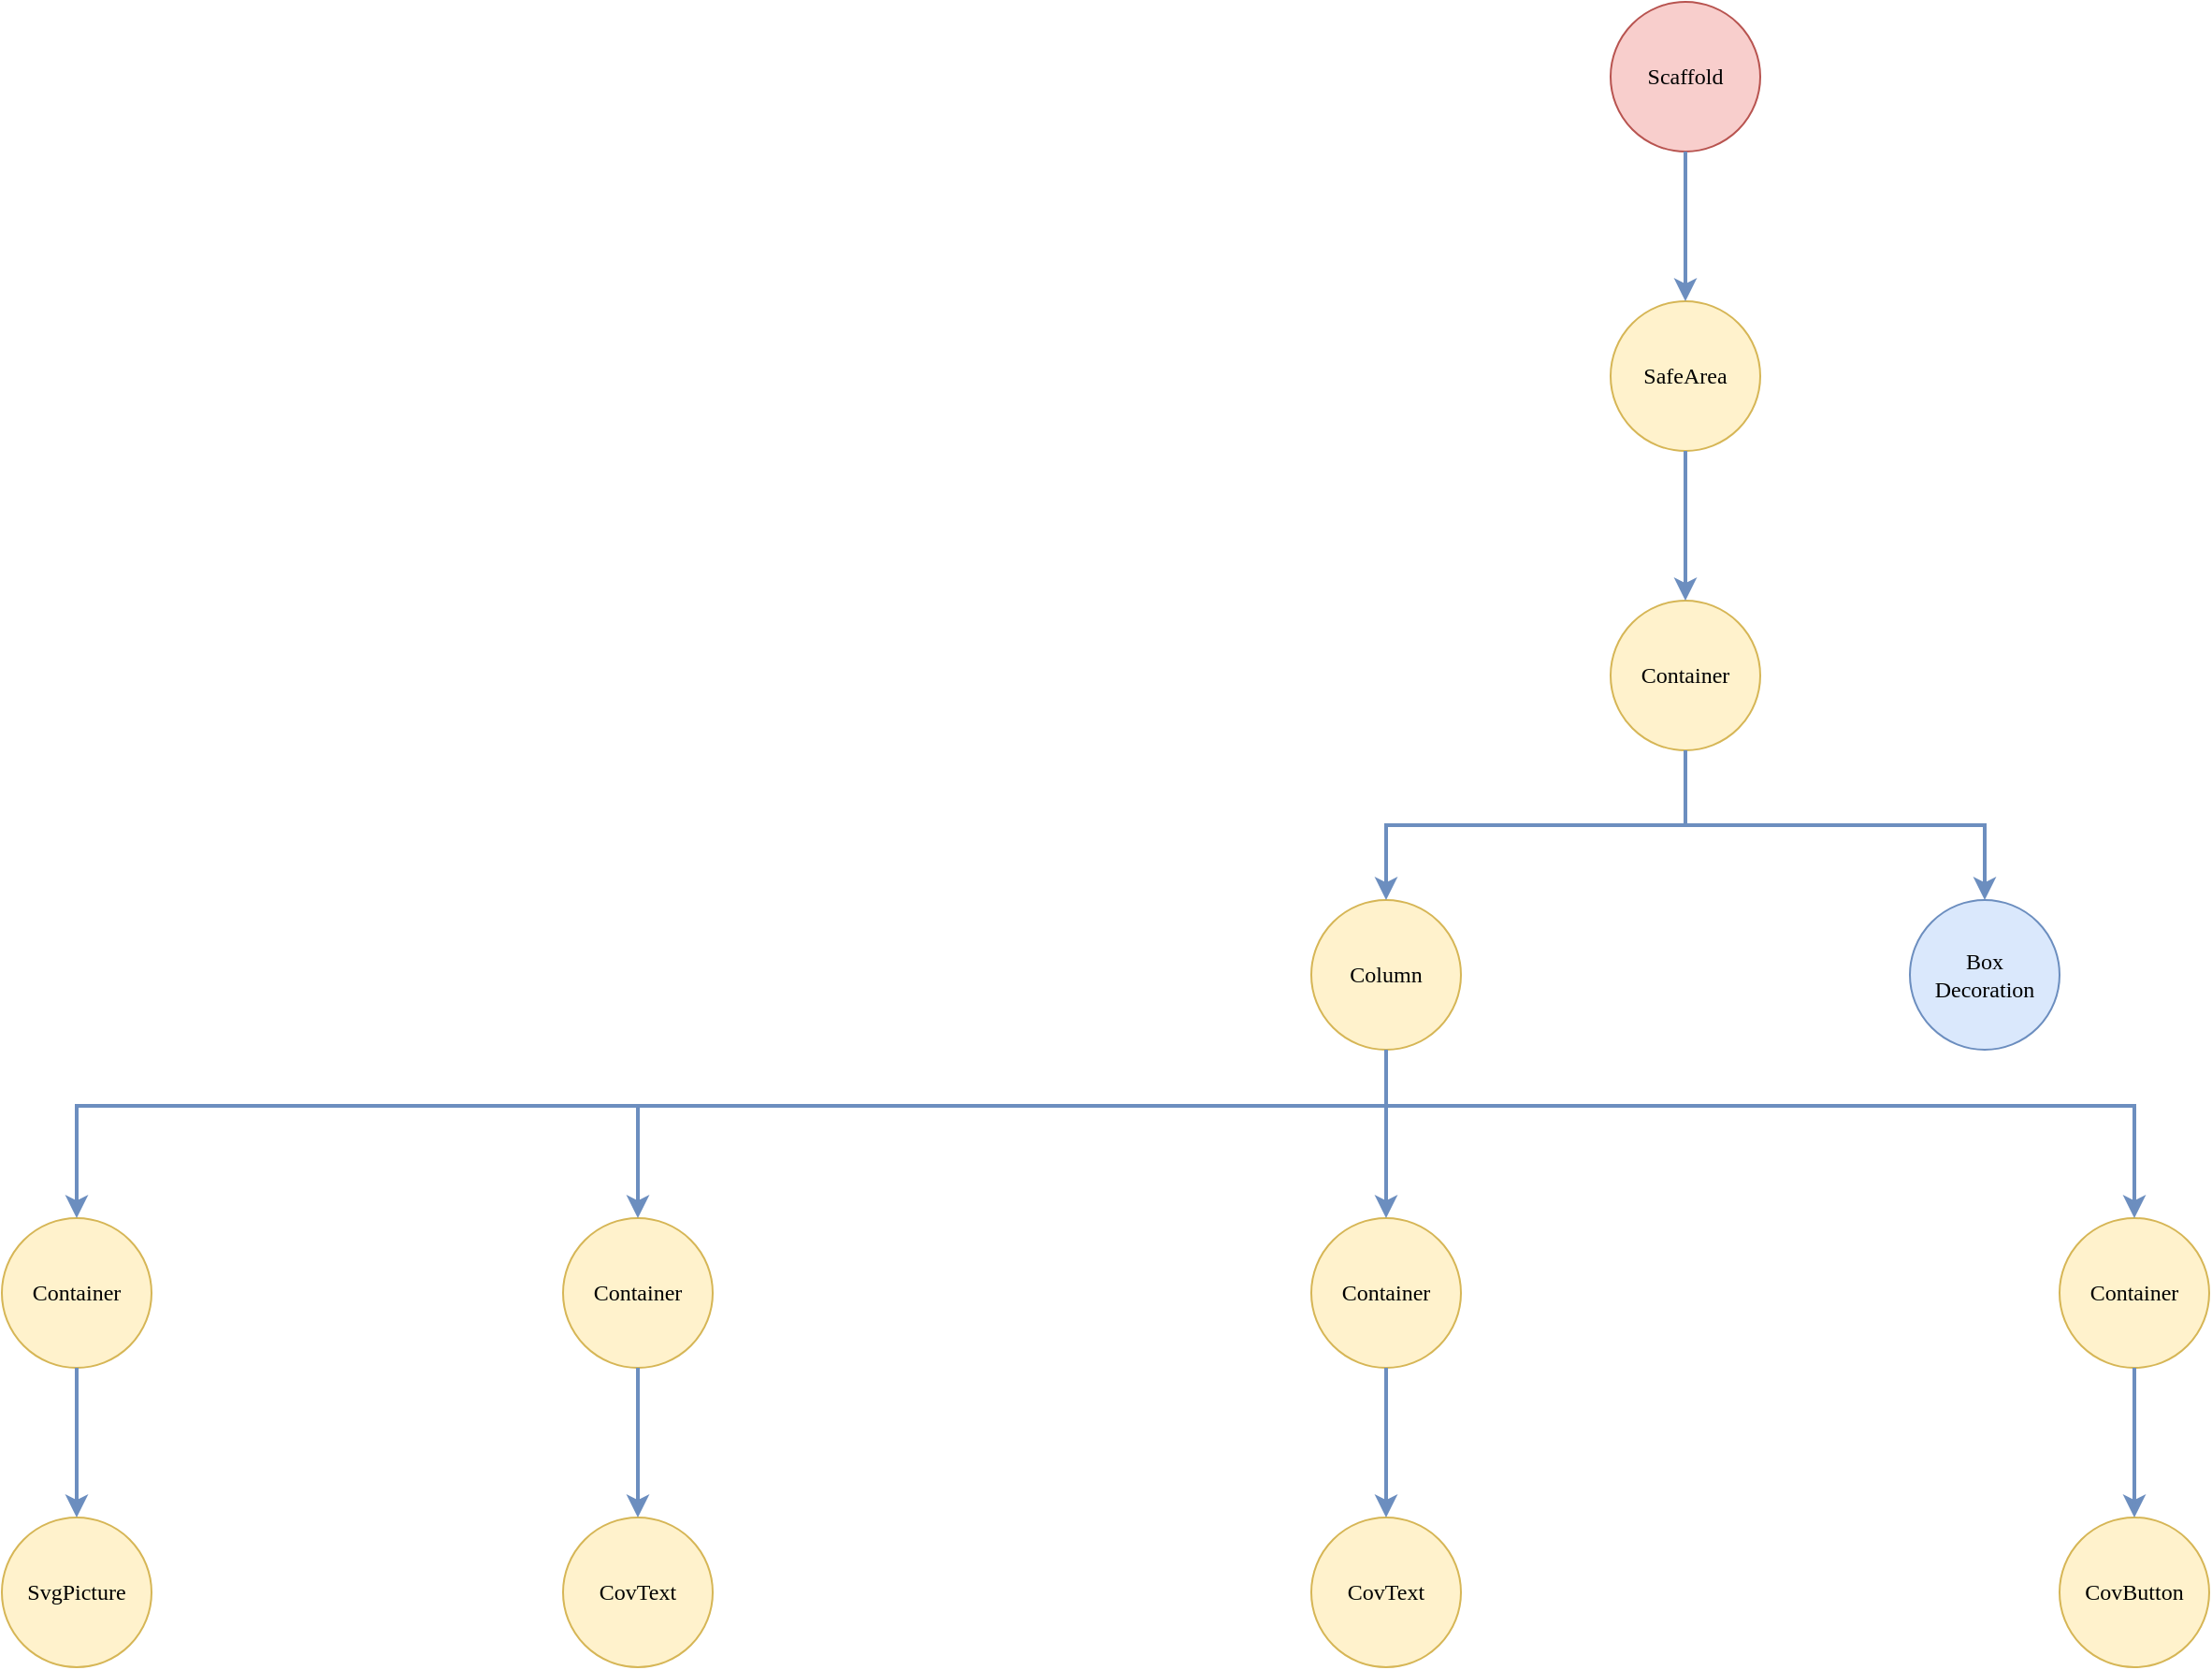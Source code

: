 <mxfile version="13.7.7" type="device"><diagram id="b4NfSg4W80DTmErFcbgV" name="Page-1"><mxGraphModel dx="4097" dy="1331" grid="1" gridSize="10" guides="1" tooltips="1" connect="1" arrows="1" fold="1" page="1" pageScale="1" pageWidth="1654" pageHeight="1169" math="0" shadow="0"><root><mxCell id="0"/><mxCell id="1" parent="0"/><mxCell id="FRViIMyRJvzU1OxqdMOB-1" value="Scaffold" style="ellipse;whiteSpace=wrap;html=1;aspect=fixed;fontFamily=Verdana;fillColor=#f8cecc;strokeColor=#b85450;" parent="1" vertex="1"><mxGeometry x="680" y="90" width="80" height="80" as="geometry"/></mxCell><mxCell id="FRViIMyRJvzU1OxqdMOB-2" value="SafeArea" style="ellipse;whiteSpace=wrap;html=1;aspect=fixed;fontFamily=Verdana;fillColor=#fff2cc;strokeColor=#d6b656;" parent="1" vertex="1"><mxGeometry x="680" y="250" width="80" height="80" as="geometry"/></mxCell><mxCell id="FRViIMyRJvzU1OxqdMOB-4" value="&lt;div&gt;Box&lt;/div&gt;&lt;div&gt;Decoration&lt;br&gt;&lt;/div&gt;" style="ellipse;whiteSpace=wrap;html=1;aspect=fixed;fontFamily=Verdana;fillColor=#dae8fc;strokeColor=#6c8ebf;" parent="1" vertex="1"><mxGeometry x="840" y="570" width="80" height="80" as="geometry"/></mxCell><mxCell id="FRViIMyRJvzU1OxqdMOB-6" value="Container" style="ellipse;whiteSpace=wrap;html=1;aspect=fixed;fontFamily=Verdana;fillColor=#fff2cc;strokeColor=#d6b656;" parent="1" vertex="1"><mxGeometry x="680" y="410" width="80" height="80" as="geometry"/></mxCell><mxCell id="FRViIMyRJvzU1OxqdMOB-7" value="Column" style="ellipse;whiteSpace=wrap;html=1;aspect=fixed;fontFamily=Verdana;fillColor=#fff2cc;strokeColor=#d6b656;" parent="1" vertex="1"><mxGeometry x="520" y="570" width="80" height="80" as="geometry"/></mxCell><mxCell id="FRViIMyRJvzU1OxqdMOB-8" value="Container" style="ellipse;whiteSpace=wrap;html=1;aspect=fixed;fontFamily=Verdana;fillColor=#fff2cc;strokeColor=#d6b656;" parent="1" vertex="1"><mxGeometry x="120" y="740" width="80" height="80" as="geometry"/></mxCell><mxCell id="FRViIMyRJvzU1OxqdMOB-9" value="Container" style="ellipse;whiteSpace=wrap;html=1;aspect=fixed;fontFamily=Verdana;fillColor=#fff2cc;strokeColor=#d6b656;" parent="1" vertex="1"><mxGeometry x="-180" y="740" width="80" height="80" as="geometry"/></mxCell><mxCell id="FRViIMyRJvzU1OxqdMOB-10" value="&lt;div&gt;SvgPicture&lt;/div&gt;" style="ellipse;whiteSpace=wrap;html=1;aspect=fixed;fontFamily=Verdana;fillColor=#fff2cc;strokeColor=#d6b656;" parent="1" vertex="1"><mxGeometry x="-180" y="900" width="80" height="80" as="geometry"/></mxCell><mxCell id="FRViIMyRJvzU1OxqdMOB-12" value="CovText" style="ellipse;whiteSpace=wrap;html=1;aspect=fixed;fontFamily=Verdana;fillColor=#fff2cc;strokeColor=#d6b656;" parent="1" vertex="1"><mxGeometry x="120" y="900" width="80" height="80" as="geometry"/></mxCell><mxCell id="FRViIMyRJvzU1OxqdMOB-16" value="Container" style="ellipse;whiteSpace=wrap;html=1;aspect=fixed;fontFamily=Verdana;fillColor=#fff2cc;strokeColor=#d6b656;" parent="1" vertex="1"><mxGeometry x="520" y="740" width="80" height="80" as="geometry"/></mxCell><mxCell id="FRViIMyRJvzU1OxqdMOB-18" value="CovText" style="ellipse;whiteSpace=wrap;html=1;aspect=fixed;fontFamily=Verdana;fillColor=#fff2cc;strokeColor=#d6b656;" parent="1" vertex="1"><mxGeometry x="520" y="900" width="80" height="80" as="geometry"/></mxCell><mxCell id="FRViIMyRJvzU1OxqdMOB-19" value="" style="endArrow=classic;html=1;fontFamily=Verdana;exitX=0.5;exitY=1;exitDx=0;exitDy=0;entryX=0.5;entryY=0;entryDx=0;entryDy=0;strokeWidth=2;fillColor=#dae8fc;strokeColor=#6c8ebf;" parent="1" source="FRViIMyRJvzU1OxqdMOB-1" target="FRViIMyRJvzU1OxqdMOB-2" edge="1"><mxGeometry width="50" height="50" relative="1" as="geometry"><mxPoint x="680" y="380" as="sourcePoint"/><mxPoint x="730" y="330" as="targetPoint"/></mxGeometry></mxCell><mxCell id="FRViIMyRJvzU1OxqdMOB-30" value="Container" style="ellipse;whiteSpace=wrap;html=1;aspect=fixed;fontFamily=Verdana;fillColor=#fff2cc;strokeColor=#d6b656;" parent="1" vertex="1"><mxGeometry x="920" y="740" width="80" height="80" as="geometry"/></mxCell><mxCell id="FRViIMyRJvzU1OxqdMOB-32" value="CovButton" style="ellipse;whiteSpace=wrap;html=1;aspect=fixed;fontFamily=Verdana;fillColor=#fff2cc;strokeColor=#d6b656;" parent="1" vertex="1"><mxGeometry x="920" y="900" width="80" height="80" as="geometry"/></mxCell><mxCell id="FRViIMyRJvzU1OxqdMOB-34" value="" style="edgeStyle=elbowEdgeStyle;elbow=vertical;endArrow=classic;html=1;strokeWidth=2;fontFamily=Verdana;entryX=0.5;entryY=0;entryDx=0;entryDy=0;rounded=0;fillColor=#dae8fc;strokeColor=#6c8ebf;" parent="1" target="FRViIMyRJvzU1OxqdMOB-8" edge="1"><mxGeometry width="50" height="50" relative="1" as="geometry"><mxPoint x="560" y="650" as="sourcePoint"/><mxPoint x="440" y="640" as="targetPoint"/><Array as="points"><mxPoint x="360" y="680"/></Array></mxGeometry></mxCell><mxCell id="FRViIMyRJvzU1OxqdMOB-35" value="" style="edgeStyle=elbowEdgeStyle;elbow=vertical;endArrow=classic;html=1;strokeWidth=2;fontFamily=Verdana;entryX=0.5;entryY=0;entryDx=0;entryDy=0;rounded=0;fillColor=#dae8fc;strokeColor=#6c8ebf;" parent="1" target="FRViIMyRJvzU1OxqdMOB-9" edge="1"><mxGeometry width="50" height="50" relative="1" as="geometry"><mxPoint x="560" y="650" as="sourcePoint"/><mxPoint x="390" y="650" as="targetPoint"/><Array as="points"><mxPoint x="210" y="680"/></Array></mxGeometry></mxCell><mxCell id="FRViIMyRJvzU1OxqdMOB-36" value="" style="edgeStyle=elbowEdgeStyle;elbow=vertical;endArrow=classic;html=1;strokeWidth=2;fontFamily=Verdana;entryX=0.5;entryY=0;entryDx=0;entryDy=0;rounded=0;fillColor=#dae8fc;strokeColor=#6c8ebf;" parent="1" target="FRViIMyRJvzU1OxqdMOB-30" edge="1"><mxGeometry width="50" height="50" relative="1" as="geometry"><mxPoint x="560" y="650" as="sourcePoint"/><mxPoint x="800" y="640" as="targetPoint"/><Array as="points"><mxPoint x="760" y="680"/></Array></mxGeometry></mxCell><mxCell id="FRViIMyRJvzU1OxqdMOB-40" value="" style="edgeStyle=elbowEdgeStyle;elbow=vertical;endArrow=classic;html=1;strokeWidth=2;fontFamily=Verdana;exitX=0.5;exitY=1;exitDx=0;exitDy=0;rounded=0;fillColor=#dae8fc;strokeColor=#6c8ebf;" parent="1" source="FRViIMyRJvzU1OxqdMOB-16" target="FRViIMyRJvzU1OxqdMOB-18" edge="1"><mxGeometry width="50" height="50" relative="1" as="geometry"><mxPoint x="590" y="850" as="sourcePoint"/><mxPoint x="640" y="800" as="targetPoint"/></mxGeometry></mxCell><mxCell id="FRViIMyRJvzU1OxqdMOB-41" value="" style="edgeStyle=elbowEdgeStyle;elbow=vertical;endArrow=classic;html=1;strokeWidth=2;fontFamily=Verdana;entryX=0.5;entryY=0;entryDx=0;entryDy=0;exitX=0.5;exitY=1;exitDx=0;exitDy=0;rounded=0;fillColor=#dae8fc;strokeColor=#6c8ebf;" parent="1" source="FRViIMyRJvzU1OxqdMOB-30" target="FRViIMyRJvzU1OxqdMOB-32" edge="1"><mxGeometry width="50" height="50" relative="1" as="geometry"><mxPoint x="830" y="880" as="sourcePoint"/><mxPoint x="880" y="830" as="targetPoint"/></mxGeometry></mxCell><mxCell id="FRViIMyRJvzU1OxqdMOB-44" value="" style="edgeStyle=elbowEdgeStyle;elbow=vertical;endArrow=classic;html=1;strokeWidth=2;fontFamily=Verdana;exitX=0.5;exitY=1;exitDx=0;exitDy=0;entryX=0.5;entryY=0;entryDx=0;entryDy=0;rounded=0;fillColor=#dae8fc;strokeColor=#6c8ebf;" parent="1" source="FRViIMyRJvzU1OxqdMOB-8" target="FRViIMyRJvzU1OxqdMOB-12" edge="1"><mxGeometry width="50" height="50" relative="1" as="geometry"><mxPoint x="100" y="790" as="sourcePoint"/><mxPoint x="150" y="740" as="targetPoint"/></mxGeometry></mxCell><mxCell id="FRViIMyRJvzU1OxqdMOB-45" value="" style="endArrow=classic;html=1;strokeWidth=2;fontFamily=Verdana;exitX=0.5;exitY=1;exitDx=0;exitDy=0;entryX=0.5;entryY=0;entryDx=0;entryDy=0;fillColor=#dae8fc;strokeColor=#6c8ebf;" parent="1" source="FRViIMyRJvzU1OxqdMOB-9" target="FRViIMyRJvzU1OxqdMOB-10" edge="1"><mxGeometry width="50" height="50" relative="1" as="geometry"><mxPoint x="100" y="790" as="sourcePoint"/><mxPoint x="150" y="740" as="targetPoint"/></mxGeometry></mxCell><mxCell id="FRViIMyRJvzU1OxqdMOB-46" value="" style="endArrow=classic;html=1;strokeWidth=2;fontFamily=Verdana;fillColor=#dae8fc;strokeColor=#6c8ebf;" parent="1" target="FRViIMyRJvzU1OxqdMOB-16" edge="1"><mxGeometry width="50" height="50" relative="1" as="geometry"><mxPoint x="560" y="650" as="sourcePoint"/><mxPoint x="710" y="620" as="targetPoint"/></mxGeometry></mxCell><mxCell id="FRViIMyRJvzU1OxqdMOB-47" value="" style="endArrow=classic;html=1;strokeWidth=2;fontFamily=Verdana;exitX=0.5;exitY=1;exitDx=0;exitDy=0;entryX=0.5;entryY=0;entryDx=0;entryDy=0;fillColor=#dae8fc;strokeColor=#6c8ebf;" parent="1" source="FRViIMyRJvzU1OxqdMOB-2" target="FRViIMyRJvzU1OxqdMOB-6" edge="1"><mxGeometry width="50" height="50" relative="1" as="geometry"><mxPoint x="620" y="500" as="sourcePoint"/><mxPoint x="670" y="450" as="targetPoint"/></mxGeometry></mxCell><mxCell id="FRViIMyRJvzU1OxqdMOB-49" value="" style="edgeStyle=elbowEdgeStyle;elbow=vertical;endArrow=classic;html=1;strokeWidth=2;fontFamily=Verdana;exitX=0.5;exitY=1;exitDx=0;exitDy=0;rounded=0;fillColor=#dae8fc;strokeColor=#6c8ebf;" parent="1" source="FRViIMyRJvzU1OxqdMOB-6" target="FRViIMyRJvzU1OxqdMOB-7" edge="1"><mxGeometry width="50" height="50" relative="1" as="geometry"><mxPoint x="620" y="500" as="sourcePoint"/><mxPoint x="670" y="450" as="targetPoint"/><Array as="points"><mxPoint x="640" y="530"/></Array></mxGeometry></mxCell><mxCell id="FRViIMyRJvzU1OxqdMOB-51" value="" style="edgeStyle=elbowEdgeStyle;elbow=vertical;endArrow=classic;html=1;strokeWidth=2;fontFamily=Verdana;exitX=0.5;exitY=1;exitDx=0;exitDy=0;entryX=0.5;entryY=0;entryDx=0;entryDy=0;rounded=0;fillColor=#dae8fc;strokeColor=#6c8ebf;" parent="1" source="FRViIMyRJvzU1OxqdMOB-6" target="FRViIMyRJvzU1OxqdMOB-4" edge="1"><mxGeometry width="50" height="50" relative="1" as="geometry"><mxPoint x="630" y="630" as="sourcePoint"/><mxPoint x="680" y="580" as="targetPoint"/></mxGeometry></mxCell></root></mxGraphModel></diagram></mxfile>